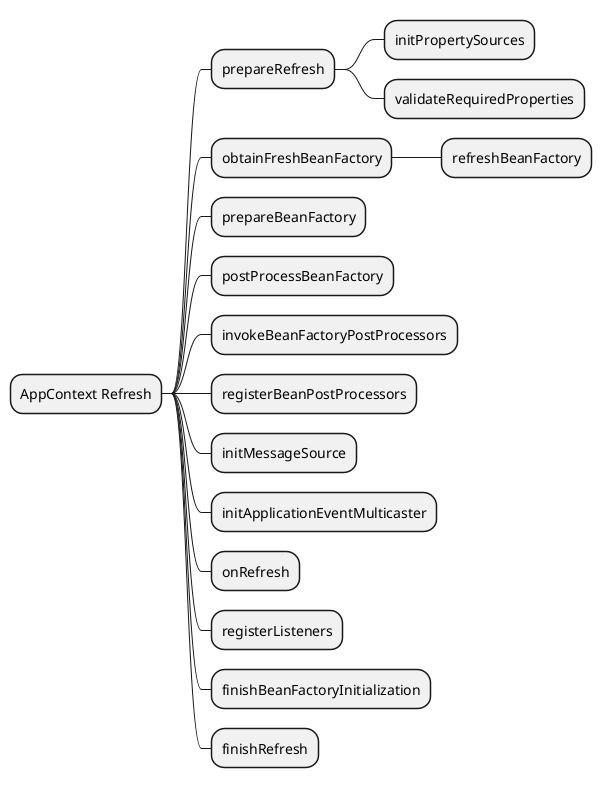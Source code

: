 @startuml
@startmindmap
* AppContext Refresh
** prepareRefresh
*** initPropertySources
*** validateRequiredProperties
** obtainFreshBeanFactory
*** refreshBeanFactory
** prepareBeanFactory
** postProcessBeanFactory
** invokeBeanFactoryPostProcessors
** registerBeanPostProcessors
** initMessageSource
** initApplicationEventMulticaster
** onRefresh
** registerListeners
** finishBeanFactoryInitialization
** finishRefresh
@endmindmap
@enduml
